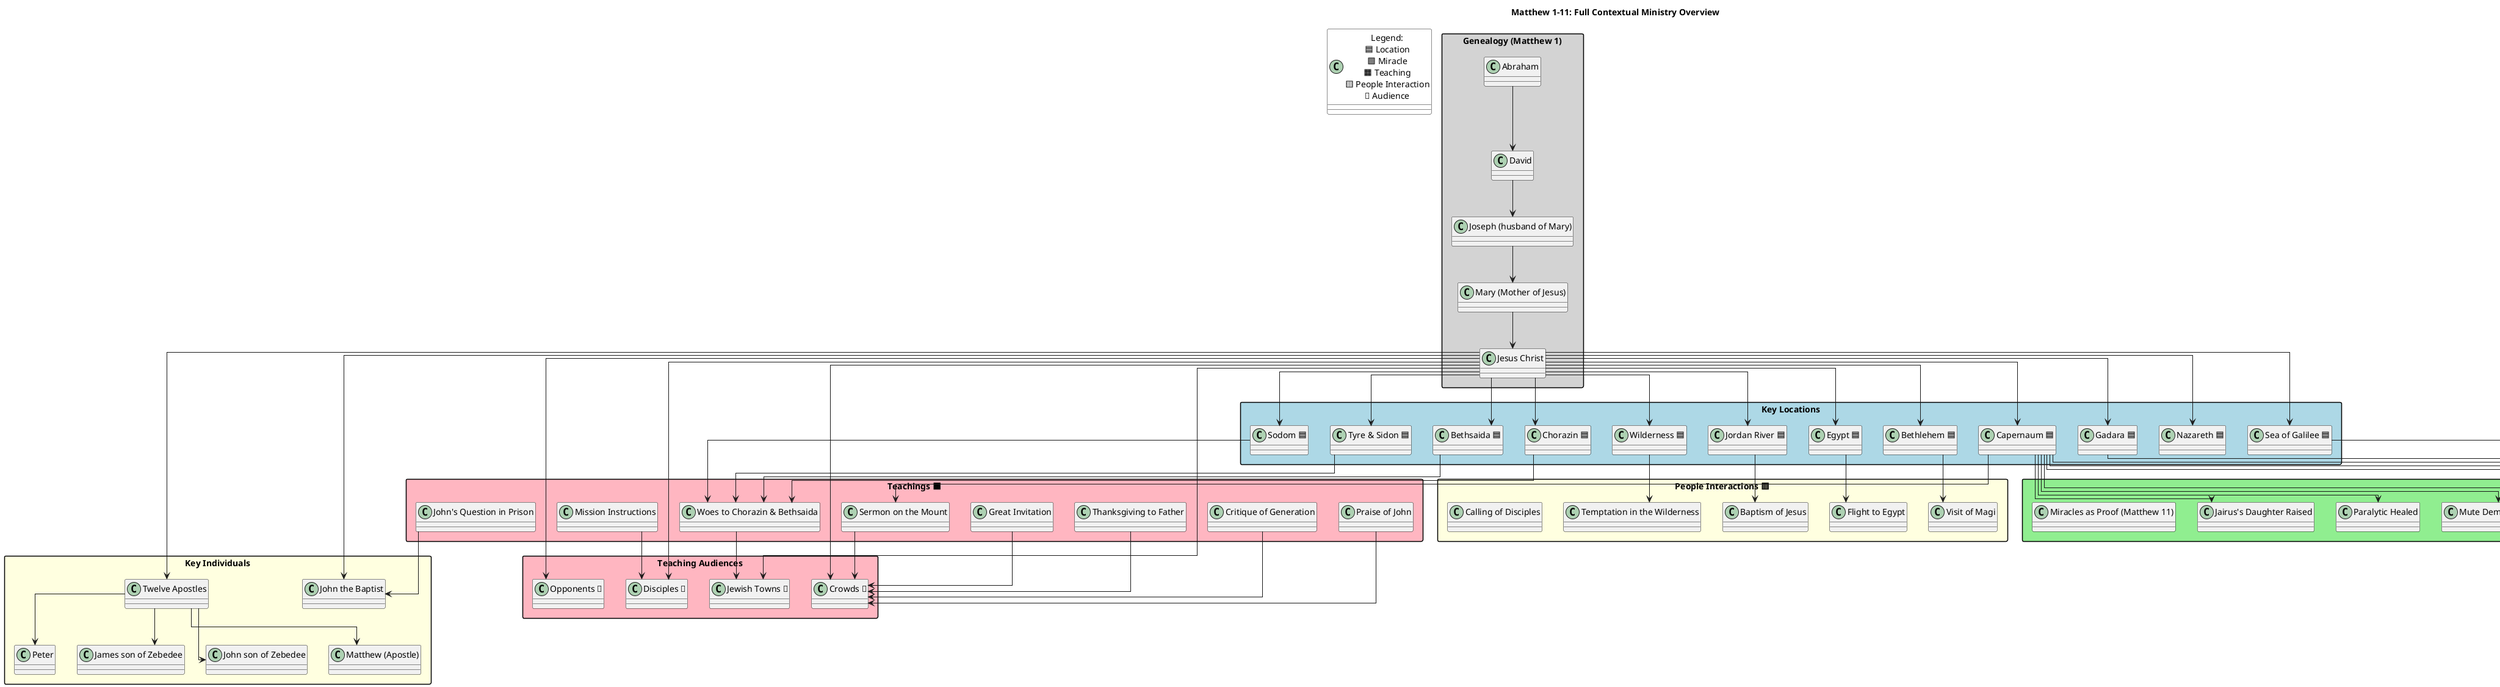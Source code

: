 @startuml
title Matthew 1–11: Full Contextual Ministry Overview

skinparam packageStyle rectangle
skinparam linetype ortho

' --- Legend ---
class "Legend:\n🟦 Location\n🟩 Miracle\n🟧 Teaching\n🟨 People Interaction\n👥 Audience" as LEGEND #white

' --- Genealogy ---
package "Genealogy (Matthew 1)" #lightgray {
  class "Abraham"
  class "David"
  class "Joseph (husband of Mary)"
  class "Mary (Mother of Jesus)"
  class "Jesus Christ"
  
  Abraham --> David
  David --> "Joseph (husband of Mary)"
  "Joseph (husband of Mary)" --> "Mary (Mother of Jesus)"
  "Mary (Mother of Jesus)" --> "Jesus Christ"
}

' --- Key Individuals ---
package "Key Individuals" #lightyellow {
  class "John the Baptist"
  class "Peter"
  class "James son of Zebedee"
  class "John son of Zebedee"
  class "Matthew (Apostle)"
  class "Twelve Apostles"
}

' --- Teaching Audiences ---
package "Teaching Audiences" #lightpink {
  class "Crowds 👥"
  class "Disciples 👥"
  class "Jewish Towns 👥"
  class "Opponents 👥"
}

' --- Locations ---
package "Key Locations" #lightblue {
  class "Bethlehem 🟦"
  class "Nazareth 🟦"
  class "Egypt 🟦"
  class "Jordan River 🟦"
  class "Wilderness 🟦"
  class "Capernaum 🟦"
  class "Sea of Galilee 🟦"
  class "Gadara 🟦"
  class "Chorazin 🟦"
  class "Bethsaida 🟦"
  class "Tyre & Sidon 🟦"
  class "Sodom 🟦"
}

' --- Events ---
package "Miracles 🟩" #lightgreen {
  class "Healing Leper"
  class "Centurion's Servant"
  class "Peter's Mother-in-law"
  class "Calming Storm"
  class "Gadarene Demoniacs"
  class "Paralytic Healed"
  class "Jairus's Daughter Raised"
  class "Blind Men See"
  class "Mute Demoniac Healed"
  class "Miracles as Proof (Matthew 11)"
}

package "Teachings 🟧" #lightpink {
  class "Sermon on the Mount"
  class "Mission Instructions"
  class "John's Question in Prison"
  class "Praise of John"
  class "Critique of Generation"
  class "Woes to Chorazin & Bethsaida"
  class "Thanksgiving to Father"
  class "Great Invitation"
}

package "People Interactions 🟨" #lightyellow {
  class "Visit of Magi"
  class "Flight to Egypt"
  class "Baptism of Jesus"
  class "Temptation in the Wilderness"
  class "Calling of Disciples"
}

' --- Relationships ---
"Jesus Christ" --> "John the Baptist"
"Jesus Christ" --> "Twelve Apostles"
'"Twelve Apostles" --> {"Peter", "James son of Zebedee", "John son of Zebedee", "Matthew (Apostle)"}
"Twelve Apostles" --> "Peter"
"Twelve Apostles" --> "James son of Zebedee"
"Twelve Apostles" --> "John son of Zebedee"
"Twelve Apostles" -->  "Matthew (Apostle)"

"Jesus Christ" --> "Crowds 👥"
"Jesus Christ" --> "Disciples 👥"
"Jesus Christ" --> "Jewish Towns 👥"
"Jesus Christ" --> "Opponents 👥"

' Location links
"Jesus Christ" --> "Bethlehem 🟦"
"Jesus Christ" --> "Nazareth 🟦"
"Jesus Christ" --> "Egypt 🟦"
"Jesus Christ" --> "Jordan River 🟦"
"Jesus Christ" --> "Wilderness 🟦"
"Jesus Christ" --> "Capernaum 🟦"
"Jesus Christ" --> "Sea of Galilee 🟦"
"Jesus Christ" --> "Gadara 🟦"
"Jesus Christ" --> "Chorazin 🟦"
"Jesus Christ" --> "Bethsaida 🟦"
"Jesus Christ" --> "Tyre & Sidon 🟦"
"Jesus Christ" --> "Sodom 🟦"

' Event to location mapping
"Bethlehem 🟦" --> "Visit of Magi"
"Egypt 🟦" --> "Flight to Egypt"
"Jordan River 🟦" --> "Baptism of Jesus"
"Wilderness 🟦" --> "Temptation in the Wilderness"
"Capernaum 🟦" --> "Sermon on the Mount"
"Capernaum 🟦" --> "Healing Leper"
"Capernaum 🟦" --> "Centurion's Servant"
"Capernaum 🟦" --> "Peter's Mother-in-law"
"Sea of Galilee 🟦" --> "Calming Storm"
"Gadara 🟦" --> "Gadarene Demoniacs"
"Capernaum 🟦" --> "Paralytic Healed"
"Capernaum 🟦" --> "Jairus's Daughter Raised"
"Capernaum 🟦" --> "Blind Men See"
"Capernaum 🟦" --> "Mute Demoniac Healed"
"Chorazin 🟦" --> "Woes to Chorazin & Bethsaida"
"Bethsaida 🟦" --> "Woes to Chorazin & Bethsaida"
"Tyre & Sidon 🟦" --> "Woes to Chorazin & Bethsaida"
"Sodom 🟦" --> "Woes to Chorazin & Bethsaida"

' Teaching sequence
"Sermon on the Mount" --> "Crowds 👥"
"Mission Instructions" --> "Disciples 👥"
"John's Question in Prison" --> "John the Baptist"
"Praise of John" --> "Crowds 👥"
"Critique of Generation" --> "Crowds 👥"
"Woes to Chorazin & Bethsaida" --> "Jewish Towns 👥"
"Thanksgiving to Father" --> "Crowds 👥"
"Great Invitation" --> "Crowds 👥"

@enduml




@startuml
title Matthew 1–11 Ministry Journey (Historical Map Overlay)

' Background map — replace with actual historical map image file path
skinparam backgroundColor transparent
skinparam nodesep 50
skinparam ranksep 50

!define MAP "https://upload.wikimedia.org/wikipedia/commons/0/07/First-century_palestine_map.png"

' class "" as MAPBG [
'   <img:MAP>
' ]

' Locations with approximate positions over map
class "Bethlehem 🟦\n(Birth, Magi)" as Bethlehem #lightblue
class "Egypt 🟦\n(Flight)" as Egypt #lightblue
class "Nazareth 🟦\n(Return)" as Nazareth #lightblue
class "Jordan River 🟦\n(Baptism)" as Jordan #lightblue
class "Wilderness 🟦\n(Temptation)" as Wilderness #lightblue
class "Capernaum 🟦\n(Base of Ministry)" as Capernaum #lightblue
class "Sea of Galilee 🟦\n(Calming Storm)" as SeaGalilee #lightblue
class "Gadara 🟦\n(Demoniacs)" as Gadara #lightblue
class "Chorazin 🟦\n(Woe)" as Chorazin #lightblue
class "Bethsaida 🟦\n(Woe)" as Bethsaida #lightblue
class "Tyre & Sidon 🟦\n(Referenced)" as TyreSidon #lightblue
class "Sodom 🟦\n(Referenced)" as Sodom #lightblue

' Events connected to locations
Bethlehem --> Egypt : Flight
Egypt --> Nazareth : Return
Nazareth --> Jordan : Travels south
Jordan --> Wilderness : Temptation
Wilderness --> Capernaum : Ministry begins
Capernaum --> SeaGalilee : Travels by boat
SeaGalilee --> Gadara : Miracle
Capernaum --> Chorazin
Capernaum --> Bethsaida
Bethsaida --> TyreSidon : Teaching reference
Chorazin --> Sodom : Teaching reference

@enduml





@startuml
title Matthew 1–11: Ministry Journey (Geographical + Chronological)

skinparam linetype ortho
skinparam packageStyle rectangle

' Legend (simple rectangle)
class "Legend:\n[Loc] Location\n[Mir] Miracle\n[Tch] Teaching\n[Int] People Interaction" as LEGEND #White

' --- Judea Region (South) ---
package "Judea & Bethlehem" #LightGray {
  class "Bethlehem" as beth <<Location>>
  class "Birth of Jesus" as birth <<Interaction>>
  class "Visit of Magi" as magi <<Interaction>>
  class "Flight to Egypt" as flight <<Interaction>>
}

package "Nazareth (Galilee)" #LightGray {
  class "Return to Nazareth" as naz <<Location>>
}

' --- Jordan River area ---
package "Jordan River Region" #LightBlue {
  class "John the Baptist's Ministry" as jbm <<Interaction>>
  class "Baptism of Jesus" as bapt <<Interaction>>
  class "Temptation in the Wilderness" as tempt <<Interaction>>
}

' --- Galilee ---
package "Galilee Ministry" #LightGreen {
  class "Capernaum" as cap <<Location>>
  class "Sermon on the Mount" as som <<Teaching>>
  class "Healing Leper" as leper <<Miracle>>
  class "Centurion's Servant" as cent <<Miracle>>
  class "Peter's Mother-in-law" as mil <<Miracle>>
  class "Paralytic Healed" as para <<Miracle>>
  class "Blind Men See" as blind <<Miracle>>
  class "Mute Demoniac Healed" as mute <<Miracle>>
}

' --- Sea of Galilee / Decapolis ---
package "Sea of Galilee & Decapolis" #LightGreen {
  class "Calming Storm" as storm <<Miracle>>
  class "Gadarene Demoniacs" as gad <<Miracle>>
}

' --- Raising the Dead (Galilee) ---
package "Raising the Dead" #LightGreen {
  class "Jairus's Daughter Raised" as jairus <<Miracle>>
}

' --- Mission Phase ---
package "Mission of the Twelve" #LightPink {
  class "Sending of the Twelve" as send12 <<Teaching>>
  class "Teach Only Israel" as teachisr <<Teaching>>
  class "Avoid Gentiles/Samaritans" as avoidgs <<Teaching>>
}

' --- Matthew 11 Events ---
package "Matthew 11 Key Events" #LightYellow {
  class "John's Question in Prison" as jq <<Interaction>>
  class "Miracles as Proof" as proof <<Miracle>>
  class "Praise of John" as praisejohn <<Teaching>>
  class "Critique of Generation" as critique <<Teaching>>
  class "Woes to Chorazin & Bethsaida" as woes <<Teaching>>
  class "Chorazin" as chorazin <<Location>>
  class "Bethsaida" as bethsaida <<Location>>
  class "Tyre & Sidon" as tyresi <<Location>>
  class "Sodom" as sodom <<Location>>
  class "Thanksgiving to Father" as thanks <<Teaching>>
  class "Great Invitation" as invite <<Teaching>>
}

' --- Travel Arrows (Chronological Flow) ---
beth --> birth
birth --> magi
magi --> flight
flight --> naz
naz --> jbm
jbm --> bapt
bapt --> tempt
tempt --> cap

cap --> som
som --> leper
leper --> cent
cent --> mil
mil --> storm
storm --> gad
gad --> para
para --> jairus
jairus --> blind
blind --> mute

mute --> send12
send12 --> teachisr
teachisr --> avoidgs

avoidgs --> jq
jq --> proof
proof --> praisejohn
praisejohn --> critique
critique --> woes
woes --> chorazin
woes --> bethsaida
woes --> tyresi
woes --> sodom
chorazin --> thanks
thanks --> invite

@enduml




@startuml
title Gospel of Matthew 1–11: Chronological Ministry Journey

skinparam packageStyle rectangle
skinparam class {
  BackgroundColor<<Location>> #D6EAF8
  BackgroundColor<<Miracle>>  #D5F5E3
  BackgroundColor<<Teaching>> #FADBD8
  BackgroundColor<<People>>   #FCF3CF
  BorderColor #555555
}

' Legend (uses stereotypes instead of emojis)
package "Legend" #white {
  class "Location" <<Location>>
  class "Miracle" <<Miracle>>
  class "Teaching" <<Teaching>>
  class "People Interaction" <<People>>
}

' 1. Birth & Early Life
package "Birth & Early Life" #lightgray {
  class "Bethlehem" <<Location>>
  class "Birth of Jesus" <<People>>
  class "Visit of Magi" <<People>>
  class "Flight to Egypt" <<People>>
  class "Return to Nazareth" <<Location>>
}

' 2. Preparation for Ministry
package "Preparation for Ministry" #lightblue {
  class "John the Baptist's Ministry" <<People>>
  class "Baptism of Jesus" <<People>>
  class "Temptation in the Wilderness" <<People>>
  class "Capernaum" <<Location>>
}

' 3. Early Teachings & Miracles
package "Early Galilean Ministry" #lightgreen {
  class "Sermon on the Mount" <<Teaching>>
  class "Healing Leper" <<Miracle>>
  class "Centurion's Servant" <<Miracle>>
  class "Peter's Mother-in-law" <<Miracle>>
  class "Calming Storm" <<Miracle>>
  class "Gadarene Demoniacs" <<Miracle>>
  class "Paralytic Healed" <<Miracle>>
  class "Jairus's Daughter Raised" <<Miracle>>
  class "Blind Men See" <<Miracle>>
  class "Mute Demoniac Healed" <<Miracle>>
}

' 4. Mission of the Twelve
package "Mission Instructions" #lightpink {
  class "Sending of the Twelve" <<Teaching>>
  class "Teach Only Israel" <<Teaching>>
  class "Avoid Gentiles/Samaritans" <<Teaching>>
}

' 5. Matthew 11 Events
package "Matthew 11 Ministry" #lightyellow {
  class "John's Question in Prison" <<People>>
  class "Miracles as Proof" <<Miracle>>
  class "Praise of John" <<Teaching>>
  class "Critique of Generation" <<Teaching>>
  class "Woes to Chorazin & Bethsaida" <<Teaching>>
  class "Thanksgiving to Father" <<Teaching>>
  class "Great Invitation" <<Teaching>>
  class "Chorazin" <<Location>>
  class "Bethsaida" <<Location>>
  class "Tyre & Sidon" <<Location>>
  class "Sodom" <<Location>>
}

' Connections: Timeline Flow
"Bethlehem" --> "Birth of Jesus"
"Birth of Jesus" --> "Visit of Magi"
"Visit of Magi" --> "Flight to Egypt"
"Flight to Egypt" --> "Return to Nazareth"
"Return to Nazareth" --> "John the Baptist's Ministry"
"John the Baptist's Ministry" --> "Baptism of Jesus"
"Baptism of Jesus" --> "Temptation in the Wilderness"
"Temptation in the Wilderness" --> "Capernaum"
"Capernaum" --> "Sermon on the Mount"
"Sermon on the Mount" --> "Healing Leper"
"Healing Leper" --> "Centurion's Servant"
"Centurion's Servant" --> "Peter's Mother-in-law"
"Peter's Mother-in-law" --> "Calming Storm"
"Calming Storm" --> "Gadarene Demoniacs"
"Gadarene Demoniacs" --> "Paralytic Healed"
"Paralytic Healed" --> "Jairus's Daughter Raised"
"Jairus's Daughter Raised" --> "Blind Men See"
"Blind Men See" --> "Mute Demoniac Healed"
"Mute Demoniac Healed" --> "Sending of the Twelve"
"Sending of the Twelve" --> "Teach Only Israel"
"Teach Only Israel" --> "Avoid Gentiles/Samaritans"
"Avoid Gentiles/Samaritans" --> "John's Question in Prison"
"John's Question in Prison" --> "Miracles as Proof"
"Miracles as Proof" --> "Praise of John"
"Praise of John" --> "Critique of Generation"
"Critique of Generation" --> "Woes to Chorazin & Bethsaida"
"Woes to Chorazin & Bethsaida" --> "Chorazin"
"Woes to Chorazin & Bethsaida" --> "Bethsaida"
"Woes to Chorazin & Bethsaida" --> "Tyre & Sidon"
"Woes to Chorazin & Bethsaida" --> "Sodom"
"Chorazin" --> "Thanksgiving to Father"
"Thanksgiving to Father" --> "Great Invitation"

@enduml




@startuml
title Gospel of Matthew 1–11: Genealogy, People, Locations, Miracles, Teachings

package "Genealogy (Matthew 1)" #lightgray {
  class "Abraham" as A
  class "David" as D
  class "Joseph (husband of Mary)" as J
  class "Mary (Mother of Jesus)" as M
  class "Jesus Christ" as JC
  
  A --> D
  D --> J
  J --> M
  M --> JC
}

package "Key Individuals" #lightyellow {
  class "John the Baptist" as JB
  class "Peter" as P
  class "James son of Zebedee" as JZ
  class "John son of Zebedee" as JnZ
  class "Matthew" as MT
  class "Twelve Apostles" as TA
}

package "Key Locations" #lightblue {
  class "Bethlehem"
  class "Nazareth"
  class "Capernaum"
  class "Chorazin"
  class "Bethsaida"
  class "Tyre & Sidon"
  class "Sodom"
}

package "Miracles" #lightgreen {
  class "Healing Miracles" as HM
  HM : Leper healed
  HM : Centurion's servant
  HM : Peter's mother-in-law
  HM : Paralytic
  HM : Blind receive sight
  HM : Deaf hear
  HM : Lame walk
  HM : Lepers cleansed

  class "Nature Miracles" as NM
  NM : Calming storm

  class "Exorcisms" as EX
  EX : Gadarene demoniacs
  EX : Mute demoniac

  class "Raising Dead" as RD
  RD : Jairus's daughter
  RD : Dead raised (Matthew 11 evidence)
}

package "Teachings" #lightpink {
  class "Sermon on the Mount" as SM
  SM : Beatitudes
  SM : Lord's Prayer
  SM : Moral Teachings

  class "Mission Instructions" as MI
  MI : Preach to Israel
  MI : Heal sick
  MI : Avoid Gentile towns

  class "John's Question in Prison" as JQ
  JQ : Are you the one?
  JQ : Miracles as proof

  class "Praise of John" as PJ
  PJ : More than prophet
  PJ : Elijah to come

  class "Critique of Generation" as CG
  CG : Rejected John & Jesus

  class "Woes to Cities" as WC
  WC : Chorazin, Bethsaida, Capernaum condemned

  class "Thanksgiving to Father" as TF
  TF : Truth to humble

  class "Great Invitation" as GI
  GI : Rest for weary
}

' Relationships
JC --> JB
JC --> TA
'TA --> {P, JZ, JnZ, MT}
TA --> P
TA --> JZ
TA --> JnZ
TA --> MT

JC --> Bethlehem
JC --> Nazareth
JC --> Capernaum
JC --> Chorazin
JC --> Bethsaida
JC --> "Tyre & Sidon"
JC --> Sodom

JC --> HM
JC --> NM
JC --> EX
JC --> RD

JC --> SM
JC --> MI
JC --> JQ
JQ --> PJ
PJ --> CG
CG --> WC
WC --> TF
TF --> GI

@enduml




@startuml
title Jesus' Early Ministry - Matthew 1–11 (Miracles & Teachings)

package "Messiah's Identity" #lightblue {
  class "John's Question from Prison" as JQ
  JQ : Confirms Messiah through miracles
  JQ : Blind see, lame walk, lepers cleansed, deaf hear, dead raised
}

package "Teachings & Warnings" #lightyellow {
  class "Praise of John the Baptist" as PJB
  PJB : Greatest born of women
  PJB : John as Elijah (Mal 4:5)
  
  class "Critique of This Generation" as CG
  CG : Rejects both John & Jesus
  
  class "Woes to Unrepentant Cities" as WUC
  WUC : Chorazin, Bethsaida, Capernaum condemned
  
  class "Thanksgiving to the Father" as TF
  TF : Truth revealed to the humble
  
  class "The Great Invitation" as GI
  GI : Come to me, all who labor
  GI : My yoke is easy, my burden light
}

package "Earlier Miracles (Ch. 8–9)" #lightgreen {
  class "Healings" as HE
  HE : Leper, Centurion's Servant, Peter's Mother-in-law, Paralytic
  
  class "Nature Miracles" as NM
  NM : Calming Storm
  
  class "Exorcisms" as EX
  EX : Gadarene Demoniacs, Mute Demoniac
  
  class "Raising the Dead" as RD
  RD : Jairus's Daughter
}

package "Teachings (Ch. 5–7)" #lightpink {
  class "Sermon on the Mount" as SM
  SM : Beatitudes, Lord's Prayer, Moral Teachings
}

JQ --> PJB
PJB --> CG
CG --> WUC
WUC --> TF
TF --> GI

SM --> HE
SM --> NM
SM --> EX
SM --> RD

@enduml

